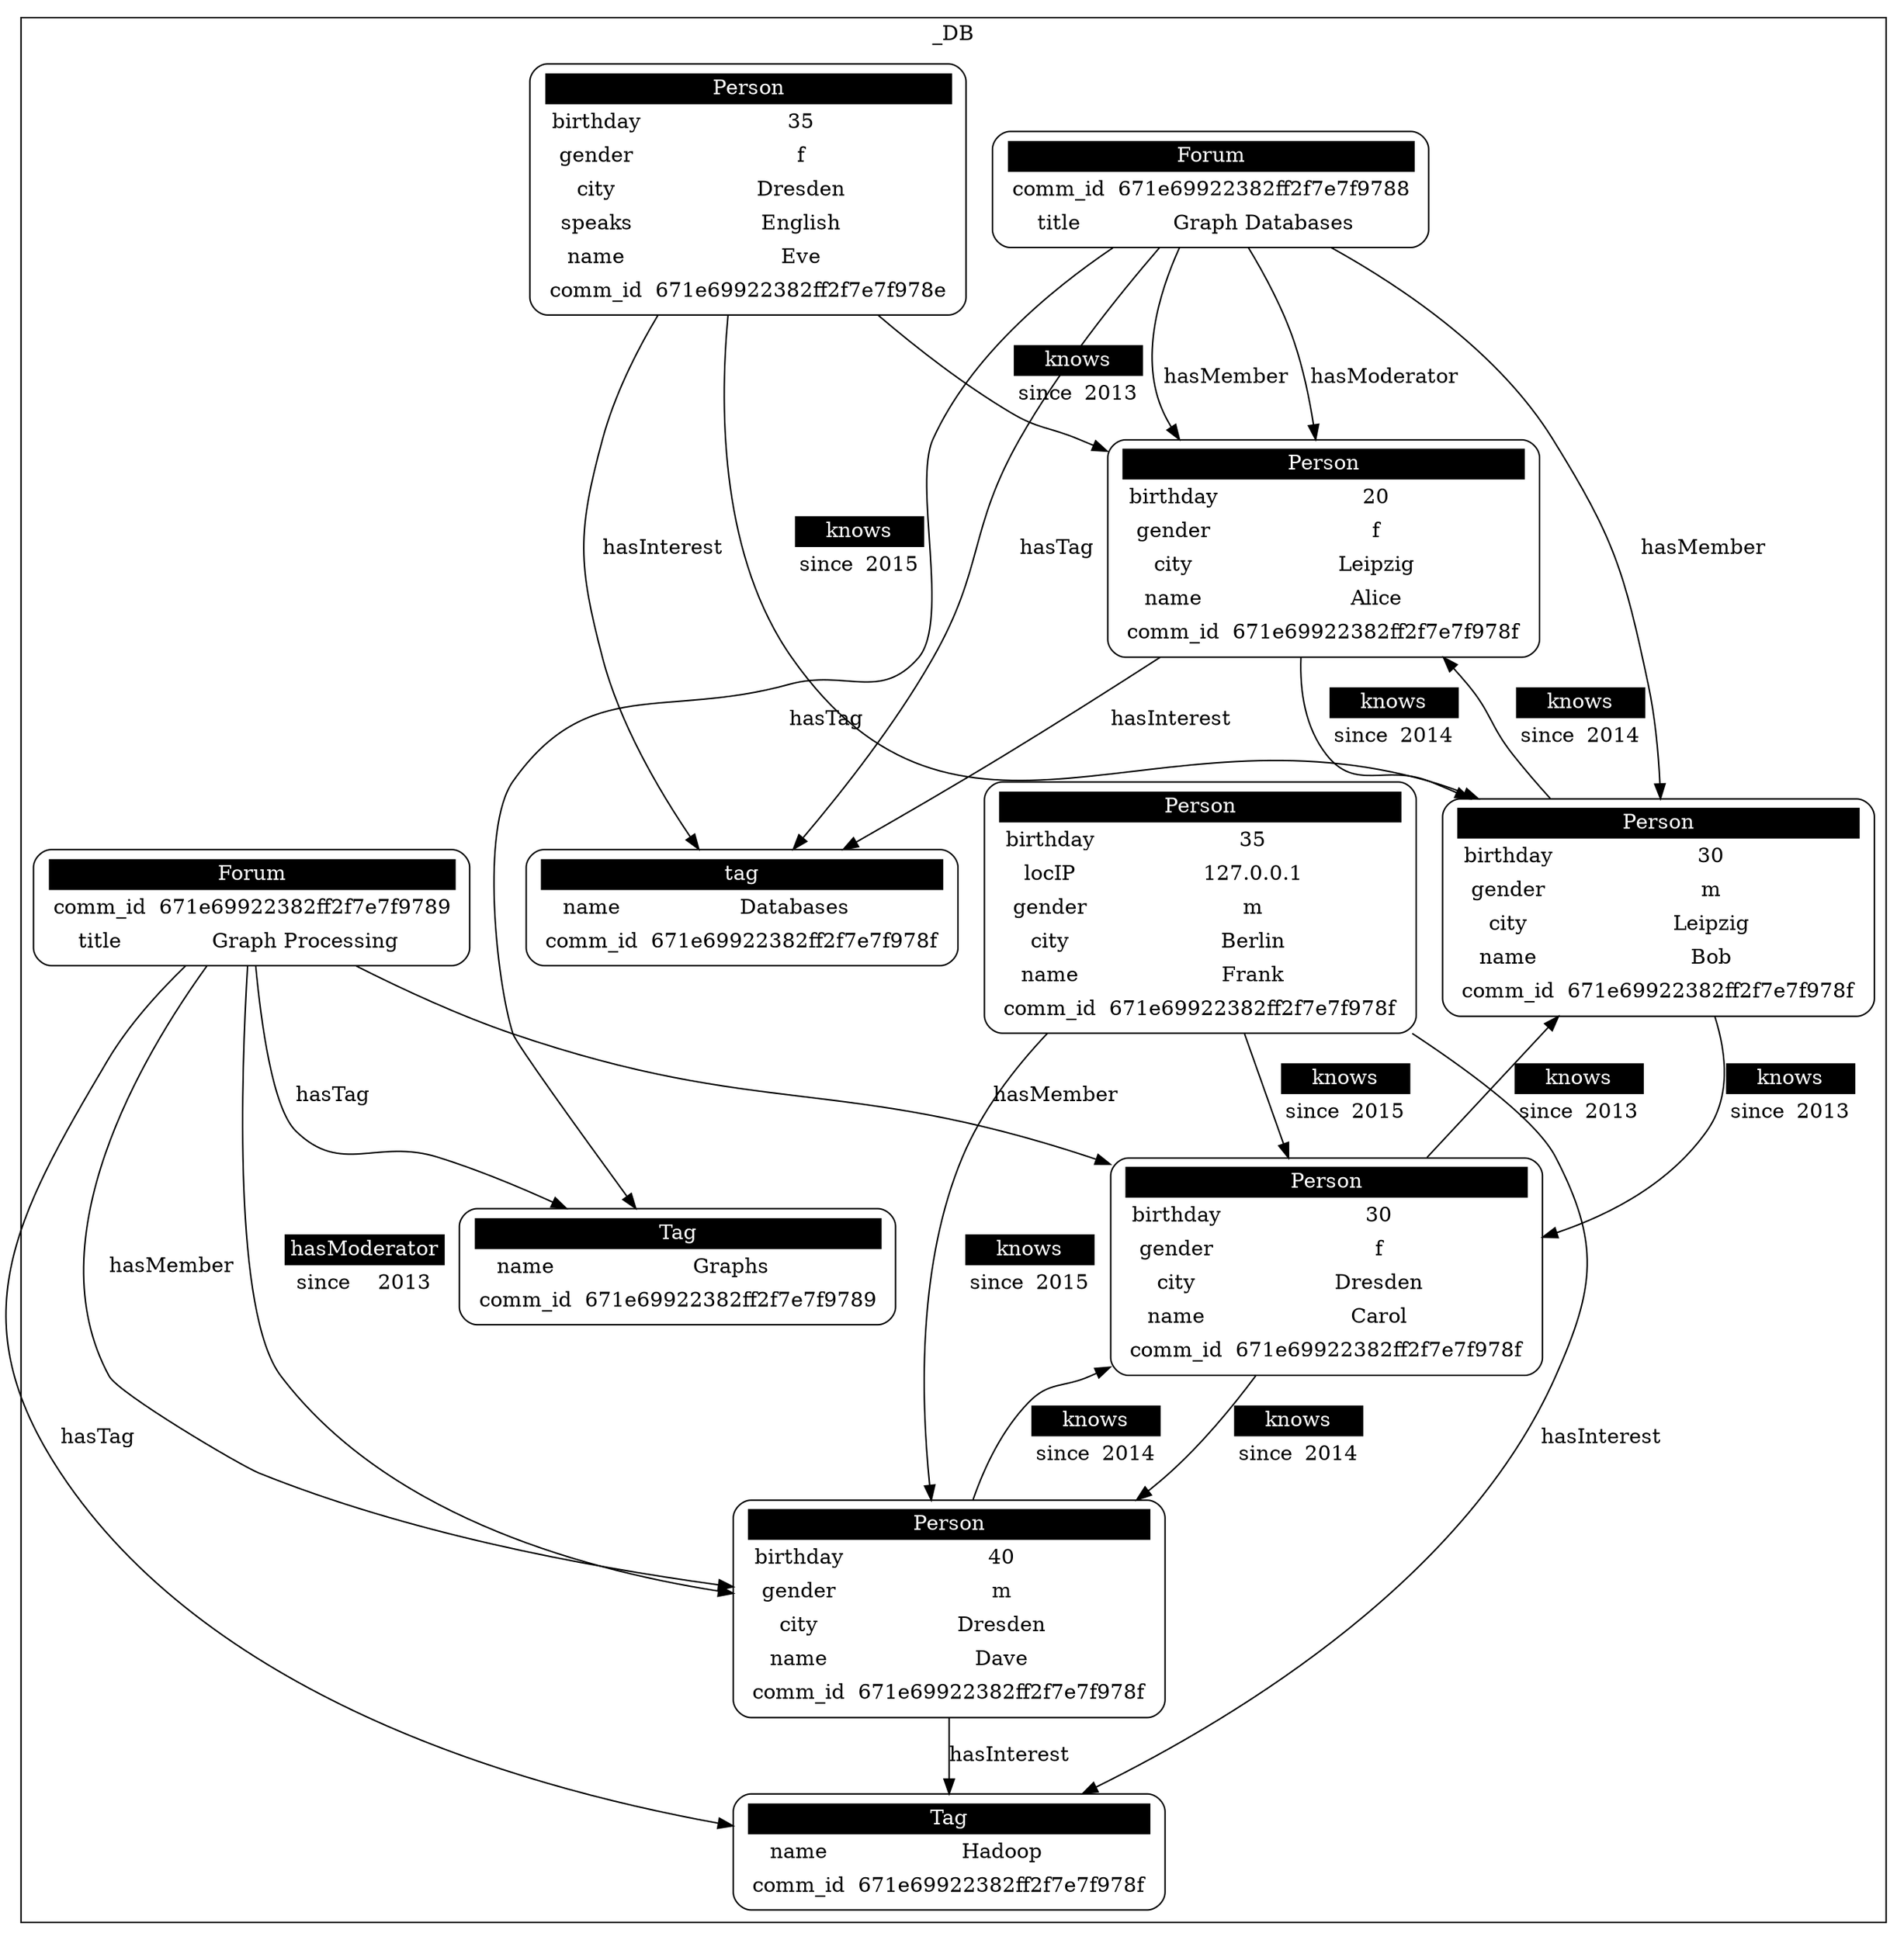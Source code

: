 digraph {

subgraph cluster_g671e69922382ff2f7e7f97a8{
label="_DB";
v671e69922382ff2f7e7f9786671e69922382ff2f7e7f97a8 [shape=Mrecord, label=<<font color="#000000"><table border="0" cellborder="0" cellpadding="3"><tr><td colspan="2" bgcolor="#000000"><font color="white">Tag</font></td></tr><tr><td>name</td><td>Graphs</td></tr><tr><td>comm_id</td><td>671e69922382ff2f7e7f9789</td></tr></table></font>>];
v671e69922382ff2f7e7f978a671e69922382ff2f7e7f97a8 [shape=Mrecord, label=<<font color="#000000"><table border="0" cellborder="0" cellpadding="3"><tr><td colspan="2" bgcolor="#000000"><font color="white">Person</font></td></tr><tr><td>birthday</td><td>20</td></tr><tr><td>gender</td><td>f</td></tr><tr><td>city</td><td>Leipzig</td></tr><tr><td>name</td><td>Alice</td></tr><tr><td>comm_id</td><td>671e69922382ff2f7e7f978f</td></tr></table></font>>];
v671e69922382ff2f7e7f9788671e69922382ff2f7e7f97a8 [shape=Mrecord, label=<<font color="#000000"><table border="0" cellborder="0" cellpadding="3"><tr><td colspan="2" bgcolor="#000000"><font color="white">Forum</font></td></tr><tr><td>comm_id</td><td>671e69922382ff2f7e7f9788</td></tr><tr><td>title</td><td>Graph Databases</td></tr></table></font>>];
v671e69922382ff2f7e7f978c671e69922382ff2f7e7f97a8 [shape=Mrecord, label=<<font color="#000000"><table border="0" cellborder="0" cellpadding="3"><tr><td colspan="2" bgcolor="#000000"><font color="white">Person</font></td></tr><tr><td>birthday</td><td>30</td></tr><tr><td>gender</td><td>f</td></tr><tr><td>city</td><td>Dresden</td></tr><tr><td>name</td><td>Carol</td></tr><tr><td>comm_id</td><td>671e69922382ff2f7e7f978f</td></tr></table></font>>];
v671e69922382ff2f7e7f978e671e69922382ff2f7e7f97a8 [shape=Mrecord, label=<<font color="#000000"><table border="0" cellborder="0" cellpadding="3"><tr><td colspan="2" bgcolor="#000000"><font color="white">Person</font></td></tr><tr><td>birthday</td><td>35</td></tr><tr><td>gender</td><td>f</td></tr><tr><td>city</td><td>Dresden</td></tr><tr><td>speaks</td><td>English</td></tr><tr><td>name</td><td>Eve</td></tr><tr><td>comm_id</td><td>671e69922382ff2f7e7f978e</td></tr></table></font>>];
v671e69922382ff2f7e7f9787671e69922382ff2f7e7f97a8 [shape=Mrecord, label=<<font color="#000000"><table border="0" cellborder="0" cellpadding="3"><tr><td colspan="2" bgcolor="#000000"><font color="white">Tag</font></td></tr><tr><td>name</td><td>Hadoop</td></tr><tr><td>comm_id</td><td>671e69922382ff2f7e7f978f</td></tr></table></font>>];
v671e69922382ff2f7e7f978f671e69922382ff2f7e7f97a8 [shape=Mrecord, label=<<font color="#000000"><table border="0" cellborder="0" cellpadding="3"><tr><td colspan="2" bgcolor="#000000"><font color="white">Person</font></td></tr><tr><td>birthday</td><td>35</td></tr><tr><td>locIP</td><td>127.0.0.1</td></tr><tr><td>gender</td><td>m</td></tr><tr><td>city</td><td>Berlin</td></tr><tr><td>name</td><td>Frank</td></tr><tr><td>comm_id</td><td>671e69922382ff2f7e7f978f</td></tr></table></font>>];
v671e69922382ff2f7e7f978b671e69922382ff2f7e7f97a8 [shape=Mrecord, label=<<font color="#000000"><table border="0" cellborder="0" cellpadding="3"><tr><td colspan="2" bgcolor="#000000"><font color="white">Person</font></td></tr><tr><td>birthday</td><td>30</td></tr><tr><td>gender</td><td>m</td></tr><tr><td>city</td><td>Leipzig</td></tr><tr><td>name</td><td>Bob</td></tr><tr><td>comm_id</td><td>671e69922382ff2f7e7f978f</td></tr></table></font>>];
v671e69922382ff2f7e7f9789671e69922382ff2f7e7f97a8 [shape=Mrecord, label=<<font color="#000000"><table border="0" cellborder="0" cellpadding="3"><tr><td colspan="2" bgcolor="#000000"><font color="white">Forum</font></td></tr><tr><td>comm_id</td><td>671e69922382ff2f7e7f9789</td></tr><tr><td>title</td><td>Graph Processing</td></tr></table></font>>];
v671e69922382ff2f7e7f9785671e69922382ff2f7e7f97a8 [shape=Mrecord, label=<<font color="#000000"><table border="0" cellborder="0" cellpadding="3"><tr><td colspan="2" bgcolor="#000000"><font color="white">tag</font></td></tr><tr><td>name</td><td>Databases</td></tr><tr><td>comm_id</td><td>671e69922382ff2f7e7f978f</td></tr></table></font>>];
v671e69922382ff2f7e7f978d671e69922382ff2f7e7f97a8 [shape=Mrecord, label=<<font color="#000000"><table border="0" cellborder="0" cellpadding="3"><tr><td colspan="2" bgcolor="#000000"><font color="white">Person</font></td></tr><tr><td>birthday</td><td>40</td></tr><tr><td>gender</td><td>m</td></tr><tr><td>city</td><td>Dresden</td></tr><tr><td>name</td><td>Dave</td></tr><tr><td>comm_id</td><td>671e69922382ff2f7e7f978f</td></tr></table></font>>];
v671e69922382ff2f7e7f9788671e69922382ff2f7e7f97a8->v671e69922382ff2f7e7f978a671e69922382ff2f7e7f97a8 [label="hasModerator"];
v671e69922382ff2f7e7f978f671e69922382ff2f7e7f97a8->v671e69922382ff2f7e7f978d671e69922382ff2f7e7f97a8 [label=<<font color="#000000"><table border="0" cellborder="0" cellpadding="3"><tr><td colspan="2" bgcolor="#000000"><font color="white">knows</font></td></tr><tr><td>since</td><td>2015</td></tr></table></font>>];
v671e69922382ff2f7e7f978b671e69922382ff2f7e7f97a8->v671e69922382ff2f7e7f978a671e69922382ff2f7e7f97a8 [label=<<font color="#000000"><table border="0" cellborder="0" cellpadding="3"><tr><td colspan="2" bgcolor="#000000"><font color="white">knows</font></td></tr><tr><td>since</td><td>2014</td></tr></table></font>>];
v671e69922382ff2f7e7f978b671e69922382ff2f7e7f97a8->v671e69922382ff2f7e7f978c671e69922382ff2f7e7f97a8 [label=<<font color="#000000"><table border="0" cellborder="0" cellpadding="3"><tr><td colspan="2" bgcolor="#000000"><font color="white">knows</font></td></tr><tr><td>since</td><td>2013</td></tr></table></font>>];
v671e69922382ff2f7e7f978e671e69922382ff2f7e7f97a8->v671e69922382ff2f7e7f9785671e69922382ff2f7e7f97a8 [label="hasInterest"];
v671e69922382ff2f7e7f9789671e69922382ff2f7e7f97a8->v671e69922382ff2f7e7f9787671e69922382ff2f7e7f97a8 [label="hasTag"];
v671e69922382ff2f7e7f978c671e69922382ff2f7e7f97a8->v671e69922382ff2f7e7f978d671e69922382ff2f7e7f97a8 [label=<<font color="#000000"><table border="0" cellborder="0" cellpadding="3"><tr><td colspan="2" bgcolor="#000000"><font color="white">knows</font></td></tr><tr><td>since</td><td>2014</td></tr></table></font>>];
v671e69922382ff2f7e7f978a671e69922382ff2f7e7f97a8->v671e69922382ff2f7e7f978b671e69922382ff2f7e7f97a8 [label=<<font color="#000000"><table border="0" cellborder="0" cellpadding="3"><tr><td colspan="2" bgcolor="#000000"><font color="white">knows</font></td></tr><tr><td>since</td><td>2014</td></tr></table></font>>];
v671e69922382ff2f7e7f978f671e69922382ff2f7e7f97a8->v671e69922382ff2f7e7f9787671e69922382ff2f7e7f97a8 [label="hasInterest"];
v671e69922382ff2f7e7f9789671e69922382ff2f7e7f97a8->v671e69922382ff2f7e7f978d671e69922382ff2f7e7f97a8 [label="hasMember"];
v671e69922382ff2f7e7f9788671e69922382ff2f7e7f97a8->v671e69922382ff2f7e7f978b671e69922382ff2f7e7f97a8 [label="hasMember"];
v671e69922382ff2f7e7f9788671e69922382ff2f7e7f97a8->v671e69922382ff2f7e7f9786671e69922382ff2f7e7f97a8 [label="hasTag"];
v671e69922382ff2f7e7f978d671e69922382ff2f7e7f97a8->v671e69922382ff2f7e7f978c671e69922382ff2f7e7f97a8 [label=<<font color="#000000"><table border="0" cellborder="0" cellpadding="3"><tr><td colspan="2" bgcolor="#000000"><font color="white">knows</font></td></tr><tr><td>since</td><td>2014</td></tr></table></font>>];
v671e69922382ff2f7e7f978f671e69922382ff2f7e7f97a8->v671e69922382ff2f7e7f978c671e69922382ff2f7e7f97a8 [label=<<font color="#000000"><table border="0" cellborder="0" cellpadding="3"><tr><td colspan="2" bgcolor="#000000"><font color="white">knows</font></td></tr><tr><td>since</td><td>2015</td></tr></table></font>>];
v671e69922382ff2f7e7f978e671e69922382ff2f7e7f97a8->v671e69922382ff2f7e7f978b671e69922382ff2f7e7f97a8 [label=<<font color="#000000"><table border="0" cellborder="0" cellpadding="3"><tr><td colspan="2" bgcolor="#000000"><font color="white">knows</font></td></tr><tr><td>since</td><td>2015</td></tr></table></font>>];
v671e69922382ff2f7e7f978c671e69922382ff2f7e7f97a8->v671e69922382ff2f7e7f978b671e69922382ff2f7e7f97a8 [label=<<font color="#000000"><table border="0" cellborder="0" cellpadding="3"><tr><td colspan="2" bgcolor="#000000"><font color="white">knows</font></td></tr><tr><td>since</td><td>2013</td></tr></table></font>>];
v671e69922382ff2f7e7f978d671e69922382ff2f7e7f97a8->v671e69922382ff2f7e7f9787671e69922382ff2f7e7f97a8 [label="hasInterest"];
v671e69922382ff2f7e7f978a671e69922382ff2f7e7f97a8->v671e69922382ff2f7e7f9785671e69922382ff2f7e7f97a8 [label="hasInterest"];
v671e69922382ff2f7e7f9789671e69922382ff2f7e7f97a8->v671e69922382ff2f7e7f978d671e69922382ff2f7e7f97a8 [label=<<font color="#000000"><table border="0" cellborder="0" cellpadding="3"><tr><td colspan="2" bgcolor="#000000"><font color="white">hasModerator</font></td></tr><tr><td>since</td><td>2013</td></tr></table></font>>];
v671e69922382ff2f7e7f9788671e69922382ff2f7e7f97a8->v671e69922382ff2f7e7f978a671e69922382ff2f7e7f97a8 [label="hasMember"];
v671e69922382ff2f7e7f9788671e69922382ff2f7e7f97a8->v671e69922382ff2f7e7f9785671e69922382ff2f7e7f97a8 [label="hasTag"];
v671e69922382ff2f7e7f9789671e69922382ff2f7e7f97a8->v671e69922382ff2f7e7f978c671e69922382ff2f7e7f97a8 [label="hasMember"];
v671e69922382ff2f7e7f978e671e69922382ff2f7e7f97a8->v671e69922382ff2f7e7f978a671e69922382ff2f7e7f97a8 [label=<<font color="#000000"><table border="0" cellborder="0" cellpadding="3"><tr><td colspan="2" bgcolor="#000000"><font color="white">knows</font></td></tr><tr><td>since</td><td>2013</td></tr></table></font>>];
v671e69922382ff2f7e7f9789671e69922382ff2f7e7f97a8->v671e69922382ff2f7e7f9786671e69922382ff2f7e7f97a8 [label="hasTag"];
}

}

